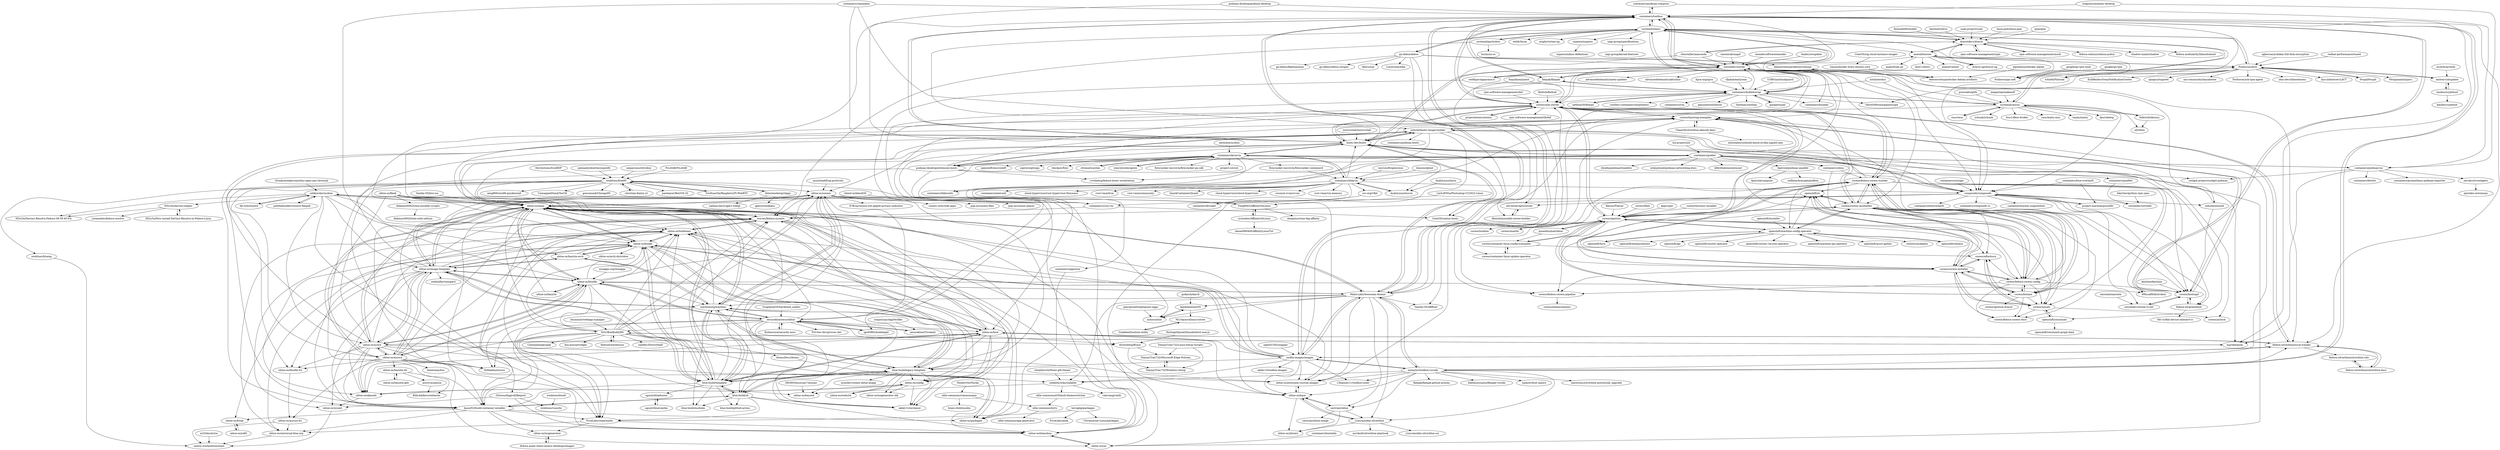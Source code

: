 digraph G {
"containers/podman-compose" -> "containers/toolbox" ["e"=1]
"containers/podman-compose" -> "containers/podman-tui" ["e"=1]
"nmstate/nmstate" -> "ostreedev/ostree-rs-ext" ["e"=1]
"coreos/rpm-ostree" -> "ostreedev/ostree"
"coreos/rpm-ostree" -> "fedora-silverblue/issue-tracker"
"coreos/rpm-ostree" -> "coreos/coreos-assembler"
"coreos/rpm-ostree" -> "containers/toolbox"
"coreos/rpm-ostree" -> "bootc-dev/bootc"
"coreos/rpm-ostree" -> "projectatomic/atomic" ["e"=1]
"coreos/rpm-ostree" -> "coreos/fedora-coreos-tracker"
"coreos/rpm-ostree" -> "ublue-os/main"
"coreos/rpm-ostree" -> "rpm-software-management/libdnf" ["e"=1]
"coreos/rpm-ostree" -> "travier/fedora-sysexts"
"coreos/rpm-ostree" -> "coreos/ignition"
"coreos/rpm-ostree" -> "coreos/fedora-coreos-config"
"coreos/rpm-ostree" -> "coreos/coreos-installer"
"coreos/rpm-ostree" -> "ublue-os/hwe"
"coreos/rpm-ostree" -> "coreos/layering-examples"
"ottomatica/slim" -> "containers/krunvm" ["e"=1]
"weaveworks/ignite" -> "containers/krunvm" ["e"=1]
"ipxe/ipxe" -> "dracutdevs/dracut" ["e"=1]
"godarch/darch" -> "lambdanil/astOS" ["e"=1]
"Devolutions/IronRDP" -> "winblues/blue95" ["e"=1]
"pieroproietti/penguins-eggs" -> "ashos/ashos" ["e"=1]
"osbuild/osbuild" -> "coreos/bootupd" ["e"=1]
"osbuild/osbuild" -> "osbuild/bootc-image-builder" ["e"=1]
"rfjakob/earlyoom" -> "containers/bubblewrap" ["e"=1]
"HorlogeSkynet/thunderbird-user.js" -> "divestedcg/Brace" ["e"=1]
"intoli/exodus" -> "containers/bubblewrap" ["e"=1]
"intoli/exodus" -> "systemd/casync" ["e"=1]
"containers/toolbox" -> "coreos/rpm-ostree"
"containers/toolbox" -> "89luca89/distrobox" ["e"=1]
"containers/toolbox" -> "toolbx-images/images"
"containers/toolbox" -> "ostreedev/ostree"
"containers/toolbox" -> "flatpak/flatpak" ["e"=1]
"containers/toolbox" -> "owtaylor/toolbox-vscode"
"containers/toolbox" -> "containers/podman-compose" ["e"=1]
"containers/toolbox" -> "marhkb/pods" ["e"=1]
"containers/toolbox" -> "Malix-Labs/Awesome-Atomic"
"containers/toolbox" -> "bootc-dev/bootc"
"containers/toolbox" -> "tchx84/Flatseal" ["e"=1]
"containers/toolbox" -> "ublue-os/main"
"containers/toolbox" -> "fedora-silverblue/issue-tracker"
"containers/toolbox" -> "containers/buildah" ["e"=1]
"containers/toolbox" -> "systemd/mkosi"
"alpinelinux/docker-alpine" -> "debuerreotype/docker-debian-artifacts" ["e"=1]
"openshift/installer" -> "openshift/machine-config-operator" ["e"=1]
"coreos/fedora-coreos-tracker" -> "coreos/zincati"
"coreos/fedora-coreos-tracker" -> "coreos/fedora-coreos-config"
"coreos/fedora-coreos-tracker" -> "coreos/butane"
"coreos/fedora-coreos-tracker" -> "coreos/coreos-assembler"
"coreos/fedora-coreos-tracker" -> "coreos/coreos-installer"
"coreos/fedora-coreos-tracker" -> "coreos/airlock"
"coreos/fedora-coreos-tracker" -> "openshift/cincinnati"
"coreos/fedora-coreos-tracker" -> "coreos/ignition"
"coreos/fedora-coreos-tracker" -> "coreos/rpm-ostree"
"coreos/fedora-coreos-tracker" -> "coreos/fedora-coreos-pipeline"
"coreos/fedora-coreos-tracker" -> "coreos/bootupd"
"coreos/fedora-coreos-tracker" -> "openshift/machine-config-operator"
"coreos/fedora-coreos-tracker" -> "coreos/layering-examples"
"coreos/fedora-coreos-tracker" -> "openshift/os"
"openshift/os" -> "coreos/fedora-coreos-config"
"openshift/os" -> "coreos/coreos-assembler"
"openshift/os" -> "coreos/coreos-installer"
"openshift/os" -> "coreos/fedora-coreos-pipeline"
"tianon/docker-brew-ubuntu-core" -> "debuerreotype/docker-debian-artifacts"
"firecracker-microvm/firecracker-containerd" -> "containers/libkrun" ["e"=1]
"coreos/coreos-assembler" -> "coreos/fedora-coreos-config"
"coreos/coreos-assembler" -> "coreos/coreos-installer"
"coreos/coreos-assembler" -> "coreos/fedora-coreos-pipeline"
"coreos/coreos-assembler" -> "openshift/os"
"coreos/coreos-assembler" -> "coreos/ignition"
"coreos/coreos-assembler" -> "coreos/fedora-coreos-tracker"
"coreos/coreos-assembler" -> "coreos/afterburn"
"coreos/coreos-assembler" -> "coreos/bootupd"
"coreos/coreos-assembler" -> "openshift/machine-config-operator"
"coreos/coreos-assembler" -> "coreos/rpm-ostree"
"coreos/coreos-assembler" -> "coreos/zincati"
"coreos/coreos-assembler" -> "fedora-iot/greenboot"
"coreos/coreos-assembler" -> "coreos/butane"
"coreos/coreos-assembler" -> "coreos/fedora-coreos-docs"
"folbricht/desync" -> "systemd/casync"
"folbricht/desync" -> "oll3/bita"
"containers/fuse-overlayfs" -> "composefs/composefs" ["e"=1]
"containers/fuse-overlayfs" -> "project-machine/puzzlefs" ["e"=1]
"sbabic/swupdate" -> "ostreedev/ostree" ["e"=1]
"Stunkymonkey/nautilus-open-any-terminal" -> "zelikos/davincibox" ["e"=1]
"GrapheneOS/hardened_malloc" -> "secureblue/secureblue" ["e"=1]
"openshift/machine-config-operator" -> "openshift/cluster-version-operator" ["e"=1]
"openshift/machine-config-operator" -> "openshift/machine-api-operator" ["e"=1]
"openshift/machine-config-operator" -> "coreos/coreos-assembler"
"openshift/machine-config-operator" -> "openshift/must-gather" ["e"=1]
"openshift/machine-config-operator" -> "stolostron/deploy" ["e"=1]
"openshift/machine-config-operator" -> "openshift/release" ["e"=1]
"openshift/machine-config-operator" -> "coreos/ignition"
"openshift/machine-config-operator" -> "openshift/hive" ["e"=1]
"openshift/machine-config-operator" -> "openshift/enhancements" ["e"=1]
"openshift/machine-config-operator" -> "openshift/api" ["e"=1]
"openshift/machine-config-operator" -> "openshift/cluster-operator" ["e"=1]
"openshift/machine-config-operator" -> "openshift/os"
"google/go-tpm-tools" -> "Foxboron/go-uefi" ["e"=1]
"flatcar/Flatcar" -> "coreos/ignition" ["e"=1]
"openshift/cincinnati" -> "coreos/zincati"
"openshift/cincinnati" -> "openshift/cincinnati-graph-data" ["e"=1]
"coreos/fleet" -> "coreos/ignition" ["e"=1]
"containers/udica" -> "coreos/fedora-coreos-tracker" ["e"=1]
"containers/udica" -> "coreos/fedora-coreos-config" ["e"=1]
"coreos/fedora-coreos-config" -> "coreos/coreos-assembler"
"coreos/fedora-coreos-config" -> "coreos/coreos-installer"
"coreos/fedora-coreos-config" -> "coreos/fedora-coreos-pipeline"
"coreos/fedora-coreos-config" -> "openshift/os"
"coreos/fedora-coreos-config" -> "coreos/zincati"
"coreos/fedora-coreos-config" -> "coreos/afterburn"
"coreos/fedora-coreos-config" -> "coreos/fedora-coreos-tracker"
"coreos/fedora-coreos-config" -> "coreos/fedora-coreos-docs"
"coreos/fedora-coreos-config" -> "coreos/butane"
"coreos/fedora-coreos-config" -> "coreos/bootupd"
"nspawn/nspawn" -> "nspawn/mkosi-definitions"
"openshift/hive" -> "openshift/machine-config-operator" ["e"=1]
"coreos/fedora-coreos-pipeline" -> "coreos/enhancements"
"coreos/coreos-installer" -> "coreos/zincati"
"coreos/coreos-installer" -> "coreos/fedora-coreos-config"
"coreos/coreos-installer" -> "coreos/afterburn"
"coreos/coreos-installer" -> "coreos/fedora-coreos-docs"
"coreos/coreos-installer" -> "coreos/butane"
"coreos/coreos-installer" -> "coreos/fedora-coreos-pipeline"
"coreos/coreos-installer" -> "coreos/coreos-assembler"
"coreos/coreos-installer" -> "coreos/fedora-coreos-tracker"
"coreos/coreos-installer" -> "openshift/os"
"fedora-iot/greenboot" -> "coreos/bootupd"
"fedora-iot/greenboot" -> "fdo-rs/fido-device-onboard-rs"
"coreos/zincati" -> "coreos/airlock"
"coreos/zincati" -> "openshift/cincinnati"
"coreos/zincati" -> "coreos/fedora-coreos-docs"
"coreos/zincati" -> "coreos/coreos-installer"
"coreos/zincati" -> "coreos/afterburn"
"coreos/butane" -> "coreos/ignition"
"coreos/butane" -> "coreos/coreos-installer"
"coreos/butane" -> "coreos/fedora-coreos-config"
"coreos/butane" -> "coreos/fedora-coreos-tracker"
"coreos/butane" -> "coreos/afterburn"
"coreos/butane" -> "coreos/fedora-coreos-docs"
"coreos/butane" -> "coreos/zincati"
"coreos/butane" -> "coreos/ignition-dracut"
"coreos/butane" -> "coreos/coreos-assembler"
"coreos/butane" -> "coreos/layering-examples"
"openshift/machine-api-operator" -> "openshift/machine-config-operator" ["e"=1]
"stb-tester/apt2ostree" -> "dbnicholson/deb-ostree-builder"
"fedora-silverblue/issue-tracker" -> "fedora-silverblue/silverblue-docs"
"fedora-silverblue/issue-tracker" -> "fedora-silverblue/silverblue-site"
"fedora-silverblue/issue-tracker" -> "ublue-os/hwe"
"fedora-silverblue/issue-tracker" -> "toolbx-images/images"
"fedora-silverblue/issue-tracker" -> "coreos/rpm-ostree"
"fedora-silverblue/silverblue-docs" -> "fedora-silverblue/silverblue-site"
"fedora-silverblue/silverblue-docs" -> "fedora-silverblue/issue-tracker"
"fedora-silverblue/silverblue-site" -> "fedora-silverblue/silverblue-docs"
"google/go-tpm" -> "Foxboron/go-uefi" ["e"=1]
"nestybox/sysbox" -> "containers/krunvm" ["e"=1]
"appc/spec" -> "coreos/ignition" ["e"=1]
"Foxboron/sbctl" -> "andreyv/sbupdate"
"Foxboron/sbctl" -> "anatol/booster"
"Foxboron/sbctl" -> "Foxboron/go-uefi"
"Foxboron/sbctl" -> "nix-community/lanzaboote" ["e"=1]
"Foxboron/sbctl" -> "Foxboron/ssh-tpm-agent" ["e"=1]
"Foxboron/sbctl" -> "systemd/mkosi"
"Foxboron/sbctl" -> "zbm-dev/zfsbootmenu" ["e"=1]
"Foxboron/sbctl" -> "ilya-zlobintsev/LACT" ["e"=1]
"Foxboron/sbctl" -> "fwupd/fwupd" ["e"=1]
"Foxboron/sbctl" -> "Morganamilo/paru" ["e"=1]
"Foxboron/sbctl" -> "roddhjav/apparmor.d" ["e"=1]
"Foxboron/sbctl" -> "ErikReider/SwayNotificationCenter" ["e"=1]
"Foxboron/sbctl" -> "apognu/tuigreet" ["e"=1]
"Foxboron/sbctl" -> "ValveSoftware/gamescope" ["e"=1]
"Foxboron/sbctl" -> "tchx84/Flatseal" ["e"=1]
"projectatomic/atomic" -> "coreos/rpm-ostree" ["e"=1]
"igo95862/bubblejail" -> "secureblue/secureblue" ["e"=1]
"containers/libkrun" -> "containers/krunvm"
"containers/libkrun" -> "containers/libkrunfw"
"containers/libkrun" -> "containers/krunkit"
"containers/libkrun" -> "AsahiLinux/muvm"
"containers/libkrun" -> "QuarkContainer/Quark" ["e"=1]
"containers/libkrun" -> "cloud-hypervisor/cloud-hypervisor" ["e"=1]
"containers/libkrun" -> "coconut-svsm/svsm" ["e"=1]
"containers/libkrun" -> "rust-vmm/vm-memory" ["e"=1]
"containers/libkrun" -> "cloud-hypervisor/rust-hypervisor-firmware" ["e"=1]
"containers/libkrun" -> "containers/netavark" ["e"=1]
"containers/libkrun" -> "rust-vmm/kvm" ["e"=1]
"containers/libkrun" -> "bootc-dev/bootc"
"containers/libkrun" -> "rust-vmm/community" ["e"=1]
"containers/libkrun" -> "composefs/composefs"
"containers/libkrun" -> "crc-org/vfkit" ["e"=1]
"fsquillace/junest" -> "containers/bubblewrap" ["e"=1]
"fsquillace/junest" -> "Malix-Labs/Awesome-Atomic" ["e"=1]
"CentOS/sig-cloud-instance-images" -> "tianon/docker-brew-ubuntu-core" ["e"=1]
"linuxmint/webapp-manager" -> "Dvlv/BoxBuddyRS" ["e"=1]
"presslabs/gitfs" -> "systemd/casync" ["e"=1]
"divestedcg/Brace" -> "TommyTran732/Microsoft-Edge-Policies"
"divestedcg/Brace" -> "TommyTran732/Windows-Setup"
"coreos/bootupd" -> "ostreedev/ostree-rs-ext"
"coreos/bootupd" -> "fedora-iot/greenboot"
"coreos/bootupd" -> "coreos/layering-examples"
"TenderOwl/Norka" -> "ellie-commons/communique"
"fwupd/fwupd" -> "Foxboron/sbctl" ["e"=1]
"AsahiLinux/linux" -> "AsahiLinux/muvm" ["e"=1]
"google/nsjail" -> "containers/bubblewrap" ["e"=1]
"rhinstaller/anaconda" -> "dracutdevs/dracut" ["e"=1]
"rhinstaller/anaconda" -> "coreos/rpm-ostree" ["e"=1]
"rhinstaller/anaconda" -> "ostreedev/ostree" ["e"=1]
"coreos/container-linux-config-transpiler" -> "coreos/afterburn"
"coreos/container-linux-config-transpiler" -> "coreos/container-linux-update-operator" ["e"=1]
"coreos/container-linux-config-transpiler" -> "coreos/ignition"
"firewalld/firewalld" -> "dracutdevs/dracut" ["e"=1]
"USBGuard/usbguard" -> "containers/bubblewrap" ["e"=1]
"ostreedev/ostree-rs-ext" -> "coreos/bootupd"
"coreos/ignition" -> "coreos/butane"
"coreos/ignition" -> "coreos/coreos-assembler"
"coreos/ignition" -> "coreos/afterburn"
"coreos/ignition" -> "poseidon/matchbox" ["e"=1]
"coreos/ignition" -> "coreos/container-linux-config-transpiler"
"coreos/ignition" -> "coreos/coreos-installer"
"coreos/ignition" -> "openshift/machine-config-operator"
"coreos/ignition" -> "coreos/fedora-coreos-tracker"
"coreos/ignition" -> "coreos/container-linux-update-operator" ["e"=1]
"coreos/ignition" -> "coreos/rpm-ostree"
"coreos/ignition" -> "coreos/zincati"
"coreos/ignition" -> "coreos/fedora-coreos-config"
"coreos/ignition" -> "openshift/os"
"coreos/ignition" -> "coreos/toolbox" ["e"=1]
"coreos/ignition" -> "coreos/mantle" ["e"=1]
"Xpra-org/xpra" -> "containers/bubblewrap" ["e"=1]
"rauc/rauc" -> "systemd/casync" ["e"=1]
"rpm-software-management/rpm" -> "dracutdevs/dracut" ["e"=1]
"LinSoftWin/Photoshop-CC2022-Linux" -> "Twig6943/AffinityOnLinux" ["e"=1]
"rpm-software-management/dnf" -> "coreos/rpm-ostree" ["e"=1]
"owtaylor/toolbox-vscode" -> "toolbx-images/images"
"owtaylor/toolbox-vscode" -> "1player/host-spawn"
"owtaylor/toolbox-vscode" -> "13hannes11/toolbox-tuner"
"owtaylor/toolbox-vscode" -> "ublue-os/base"
"owtaylor/toolbox-vscode" -> "fedora-silverblue/issue-tracker"
"owtaylor/toolbox-vscode" -> "Malix-Labs/Awesome-Atomic"
"owtaylor/toolbox-vscode" -> "ublue-os/awesome-custom-images"
"owtaylor/toolbox-vscode" -> "iaacornus/silverblue-postinstall_upgrade"
"owtaylor/toolbox-vscode" -> "j1mc/ansible-silverblue"
"owtaylor/toolbox-vscode" -> "flatpak/flatpak-github-actions" ["e"=1]
"owtaylor/toolbox-vscode" -> "sodaliterocks/sodalite"
"owtaylor/toolbox-vscode" -> "containers/toolbox"
"owtaylor/toolbox-vscode" -> "coreos/layering-examples"
"owtaylor/toolbox-vscode" -> "castrojo/ublue"
"owtaylor/toolbox-vscode" -> "bilelmoussaoui/flatpak-vscode" ["e"=1]
"dracutdevs/dracut" -> "dracut-ng/dracut-ng"
"dracutdevs/dracut" -> "anatol/booster"
"dracutdevs/dracut" -> "rpm-software-management/mock" ["e"=1]
"dracutdevs/dracut" -> "systemd/mkosi"
"dracutdevs/dracut" -> "rpm-software-management/rpm" ["e"=1]
"dracutdevs/dracut" -> "rhinstaller/anaconda" ["e"=1]
"dracutdevs/dracut" -> "fedora-selinux/selinux-policy" ["e"=1]
"dracutdevs/dracut" -> "shadow-maint/shadow" ["e"=1]
"dracutdevs/dracut" -> "fedora-modularity/libmodulemd"
"coreos/afterburn" -> "coreos/coreos-installer"
"coreos/afterburn" -> "coreos/zincati"
"ellie-commons/communique" -> "brain-child/moobo" ["e"=1]
"ellie-commons/communique" -> "ellie-commons/Jorts"
"bonzini/qboot" -> "containers/libkrun" ["e"=1]
"containers/krunvm" -> "containers/libkrun"
"containers/krunvm" -> "bootc-dev/bootc"
"containers/krunvm" -> "containers/crun-vm"
"containers/krunvm" -> "containers/libkrunfw"
"containers/krunvm" -> "composefs/composefs"
"containers/krunvm" -> "weaveworks/ignite" ["e"=1]
"containers/krunvm" -> "AsahiLinux/muvm"
"containers/krunvm" -> "firecracker-microvm/firecracker-go-sdk" ["e"=1]
"containers/krunvm" -> "project-zot/zot" ["e"=1]
"containers/krunvm" -> "firecracker-microvm/firecracker-containerd" ["e"=1]
"containers/krunvm" -> "containers/udica" ["e"=1]
"containers/krunvm" -> "ottomatica/slim" ["e"=1]
"containers/krunvm" -> "openshift/microshift" ["e"=1]
"containers/krunvm" -> "sigstore/gitsign" ["e"=1]
"containers/krunvm" -> "blockjoy/firec" ["e"=1]
"roddhjav/apparmor.d" -> "anatol/booster" ["e"=1]
"roddhjav/apparmor.d" -> "secureblue/secureblue" ["e"=1]
"roddhjav/apparmor.d" -> "Foxboron/sbctl" ["e"=1]
"anatol/booster" -> "dracutdevs/dracut"
"anatol/booster" -> "anatol/vmtest"
"anatol/booster" -> "Foxboron/sbctl"
"anatol/booster" -> "anatol/luks.go"
"anatol/booster" -> "Foxboron/go-uefi"
"anatol/booster" -> "dracut-ng/dracut-ng"
"anatol/booster" -> "distr1/distri" ["e"=1]
"castrojo/ublue" -> "ublue-os/base"
"castrojo/ublue" -> "j1mc/ansible-silverblue"
"castrojo/ublue" -> "ublue-os/ubuntu"
"castrojo/ublue" -> "castrojo/ublue-image"
"project-machine/puzzlefs" -> "composefs/composefs"
"TommyTran732/Linux-Setup-Scripts" -> "TommyTran732/Windows-Setup"
"TommyTran732/Linux-Setup-Scripts" -> "TommyTran732/Microsoft-Edge-Policies"
"netblue30/firejail" -> "containers/bubblewrap" ["e"=1]
"podman-desktop/podman-desktop" -> "containers/toolbox" ["e"=1]
"podman-desktop/podman-desktop" -> "bootc-dev/bootc" ["e"=1]
"89luca89/distrobox" -> "containers/toolbox" ["e"=1]
"ostreedev/ostree" -> "coreos/rpm-ostree"
"ostreedev/ostree" -> "bootc-dev/bootc"
"ostreedev/ostree" -> "containers/toolbox"
"ostreedev/ostree" -> "coreos/coreos-assembler"
"ostreedev/ostree" -> "advancedtelematic/meta-updater" ["e"=1]
"ostreedev/ostree" -> "composefs/composefs"
"ostreedev/ostree" -> "flatpak/flatpak" ["e"=1]
"ostreedev/ostree" -> "coreos/fedora-coreos-tracker"
"ostreedev/ostree" -> "advancedtelematic/aktualizr" ["e"=1]
"ostreedev/ostree" -> "fedora-silverblue/issue-tracker"
"ostreedev/ostree" -> "coreos/layering-examples"
"ostreedev/ostree" -> "coreos/ignition"
"ostreedev/ostree" -> "osbuild/osbuild" ["e"=1]
"ostreedev/ostree" -> "Vanilla-OS/ABRoot" ["e"=1]
"ostreedev/ostree" -> "systemd/mkosi"
"canonical/snapd" -> "ostreedev/ostree" ["e"=1]
"composefs/composefs" -> "coreos/bootupd"
"composefs/composefs" -> "project-machine/puzzlefs"
"composefs/composefs" -> "containers/initoverlayfs"
"composefs/composefs" -> "bootc-dev/bootc"
"composefs/composefs" -> "ostreedev/ostree-rs-ext"
"composefs/composefs" -> "osbuild/bootc-image-builder"
"composefs/composefs" -> "containers/crun-vm"
"composefs/composefs" -> "osbuild/osbuild" ["e"=1]
"composefs/composefs" -> "ostreedev/ostreefs"
"composefs/composefs" -> "containers/composefs-rs"
"composefs/composefs" -> "stb-tester/apt2ostree"
"composefs/composefs" -> "travier/fedora-sysexts"
"composefs/composefs" -> "fedora-iot/greenboot"
"composefs/composefs" -> "containerd/nydus-snapshotter" ["e"=1]
"megastep/makeself" -> "systemd/casync" ["e"=1]
"poseidon/matchbox" -> "coreos/ignition" ["e"=1]
"poseidon/matchbox" -> "coreos/container-linux-config-transpiler" ["e"=1]
"lambdanil/astOS" -> "ashos/ashos"
"lambdanil/astOS" -> "M1cha/archlinux-ostree"
"Malix-Labs/Awesome-Atomic" -> "ublue-os/main"
"Malix-Labs/Awesome-Atomic" -> "toolbx-images/images"
"Malix-Labs/Awesome-Atomic" -> "owtaylor/toolbox-vscode"
"Malix-Labs/Awesome-Atomic" -> "castrojo/ublue"
"Malix-Labs/Awesome-Atomic" -> "ashos/ashos"
"Malix-Labs/Awesome-Atomic" -> "coreos/rpm-ostree"
"Malix-Labs/Awesome-Atomic" -> "ublue-os/bluefin"
"Malix-Labs/Awesome-Atomic" -> "bootc-dev/bootc"
"Malix-Labs/Awesome-Atomic" -> "containers/toolbox"
"Malix-Labs/Awesome-Atomic" -> "ublue-os/awesome-custom-images"
"Malix-Labs/Awesome-Atomic" -> "lambdanil/astOS"
"Malix-Labs/Awesome-Atomic" -> "wayblueorg/wayblue"
"Malix-Labs/Awesome-Atomic" -> "sodaliterocks/sodalite"
"Malix-Labs/Awesome-Atomic" -> "Vanilla-OS/ABRoot" ["e"=1]
"Malix-Labs/Awesome-Atomic" -> "j1mc/ansible-silverblue"
"navidys/tvxwidgets" -> "epiclabs-io/winman"
"openSUSE/snapper" -> "toolbx-images/images" ["e"=1]
"iongion/container-desktop" -> "containers/podman-tui" ["e"=1]
"iongion/container-desktop" -> "containers/toolbox" ["e"=1]
"TzuHuanTai/RaspberryPi-WebRTC" -> "winblues/blue95" ["e"=1]
"mendersoftware/mender" -> "ostreedev/ostree" ["e"=1]
"containers/podman-tui" -> "marhkb/pods" ["e"=1]
"containers/podman-tui" -> "containers/prometheus-podman-exporter"
"containers/podman-tui" -> "containers/fetchit" ["e"=1]
"containers/podman-tui" -> "containers/podlet"
"containers/podman-tui" -> "cockpit-project/cockpit-podman" ["e"=1]
"containers/podman-tui" -> "navidys/tvxwidgets"
"marhkb/pods" -> "Dvlv/BoxBuddyRS" ["e"=1]
"sodaliterocks/sodalite" -> "ublue-os/beyond"
"sodaliterocks/sodalite" -> "vala-lang/valdo" ["e"=1]
"sodaliterocks/sodalite" -> "ellie-commons/eOSdock-themeswitcher"
"Kicksecure/security-misc" -> "secureblue/secureblue" ["e"=1]
"latchset/clevis" -> "dracutdevs/dracut" ["e"=1]
"crc-org/vfkit" -> "containers/krunkit" ["e"=1]
"containers/quadlet" -> "ostreedev/ostreefs"
"coreos/layering-examples" -> "coreos/bootupd"
"coreos/layering-examples" -> "osbuild/bootc-image-builder"
"coreos/layering-examples" -> "CheariX/silverblue-akmods-keys"
"coreos/layering-examples" -> "ublue-os/awesome-custom-images"
"fat-tire/resolve" -> "zelikos/davincibox" ["e"=1]
"ashos/ashos" -> "lambdanil/astOS"
"containers/netavark" -> "osbuild/bootc-image-builder" ["e"=1]
"j1mc/ansible-silverblue" -> "j1mc/ansible-silverblue-oci"
"j1mc/ansible-silverblue" -> "mrckndt/silverblue-playbook"
"j1mc/ansible-silverblue" -> "ublue-os/base"
"j1mc/ansible-silverblue" -> "ublue-os/ubuntu"
"containers/bubblewrap" -> "netblue30/firejail" ["e"=1]
"containers/bubblewrap" -> "flatpak/flatpak" ["e"=1]
"containers/bubblewrap" -> "google/nsjail" ["e"=1]
"containers/bubblewrap" -> "igo95862/bubblejail" ["e"=1]
"containers/bubblewrap" -> "ostreedev/ostree"
"containers/bubblewrap" -> "coreos/rpm-ostree"
"containers/bubblewrap" -> "rootless-containers/slirp4netns" ["e"=1]
"containers/bubblewrap" -> "containers/crun" ["e"=1]
"containers/bubblewrap" -> "containers/toolbox"
"containers/bubblewrap" -> "ValveSoftware/gamescope" ["e"=1]
"containers/bubblewrap" -> "systemd/mkosi"
"containers/bubblewrap" -> "containers/buildah" ["e"=1]
"containers/bubblewrap" -> "genuinetools/binctr" ["e"=1]
"containers/bubblewrap" -> "Smithay/smithay" ["e"=1]
"containers/bubblewrap" -> "systemd/casync"
"Vanilla-OS/live-iso" -> "ublue-os/main" ["e"=1]
"flatpak/flatpak" -> "containers/toolbox" ["e"=1]
"flatpak/flatpak" -> "containers/bubblewrap" ["e"=1]
"flatpak/flatpak" -> "coreos/rpm-ostree" ["e"=1]
"flatpak/flatpak" -> "ostreedev/ostree" ["e"=1]
"ublue-os/bazzite" -> "ublue-os/bluefin" ["e"=1]
"ublue-os/bazzite" -> "ublue-os/main" ["e"=1]
"pobthebuilder/resolve-flatpak" -> "zelikos/davincibox"
"blend-os/blendOS" -> "ashos/ashos" ["e"=1]
"blend-os/blendOS" -> "ublue-os/main" ["e"=1]
"sudo-project/sudo" -> "dracutdevs/dracut" ["e"=1]
"witalihirsch/Mono-gtk-theme" -> "sodaliterocks/sodalite" ["e"=1]
"uapi-group/specifications" -> "uapi-group/kernel-features"
"toolbx-images/images" -> "ublue-os/boxkit"
"toolbx-images/images" -> "owtaylor/toolbox-vscode"
"toolbx-images/images" -> "akdev1l/toolbox-images"
"toolbx-images/images" -> "ublue-os/awesome-custom-images"
"toolbx-images/images" -> "fedora-silverblue/issue-tracker"
"toolbx-images/images" -> "coreos/layering-examples"
"toolbx-images/images" -> "ublue-os/toolboxes"
"toolbx-images/images" -> "ublue-os/base"
"toolbx-images/images" -> "blue-build/legacy-template"
"toolbx-images/images" -> "Malix-Labs/Awesome-Atomic"
"toolbx-images/images" -> "ublue-os/main"
"toolbx-images/images" -> "containers/toolbox"
"toolbx-images/images" -> "13hannes11/toolbox-tuner"
"toolbx-images/images" -> "ublue-os/hwe"
"toolbx-images/images" -> "sodaliterocks/sodalite"
"CheariX/silverblue-akmods-keys" -> "coreos/layering-examples"
"CheariX/silverblue-akmods-keys" -> "nelsonaloysio/build-kmod-nvidia-signed-rpm"
"AtomsDevs/Atoms" -> "sodaliterocks/sodalite" ["e"=1]
"bootc-dev/bootc" -> "osbuild/bootc-image-builder"
"bootc-dev/bootc" -> "coreos/rpm-ostree"
"bootc-dev/bootc" -> "coreos/bootupd"
"bootc-dev/bootc" -> "composefs/composefs"
"bootc-dev/bootc" -> "ostreedev/ostree"
"bootc-dev/bootc" -> "ublue-os/main"
"bootc-dev/bootc" -> "podman-desktop/extension-bootc"
"bootc-dev/bootc" -> "CentOS/centos-bootc"
"bootc-dev/bootc" -> "coreos/layering-examples"
"bootc-dev/bootc" -> "containers/podlet"
"bootc-dev/bootc" -> "containers/crun-vm"
"bootc-dev/bootc" -> "ublue-os/cosmic"
"bootc-dev/bootc" -> "Malix-Labs/Awesome-Atomic"
"bootc-dev/bootc" -> "containers/toolbox"
"bootc-dev/bootc" -> "containers/krunvm"
"ublue-os/base" -> "ublue-os/awesome-custom-images"
"ublue-os/base" -> "ublue-os/ubuntu"
"ublue-os/base" -> "castrojo/ublue"
"ublue-os/base" -> "j1mc/ansible-silverblue"
"ublue-os/boxkit" -> "ublue-os/toolboxes"
"ublue-os/boxkit" -> "toolbx-images/images"
"ublue-os/boxkit" -> "blue-build/template"
"ublue-os/boxkit" -> "ublue-os/arch-distrobox"
"ublue-os/boxkit" -> "ublue-os/image-template"
"ublue-os/boxkit" -> "akdev1l/zerolayer"
"ublue-os/boxkit" -> "blue-build/legacy-template"
"ublue-os/boxkit" -> "JasonN3/build-container-installer"
"ublue-os/boxkit" -> "ublue-os/forge"
"ublue-os/boxkit" -> "ublue-os/config"
"ublue-os/boxkit" -> "ublue-os/bazzite-arch"
"ublue-os/boxkit" -> "ublue-os/main"
"ublue-os/boxkit" -> "ublue-os/awesome-custom-images"
"ublue-os/hwe" -> "ublue-os/main"
"ublue-os/hwe" -> "ublue-os/config"
"ublue-os/hwe" -> "ublue-os/akmods"
"ublue-os/hwe" -> "fedora-silverblue/issue-tracker"
"ublue-os/hwe" -> "blue-build/template"
"ublue-os/hwe" -> "ublue-os/toolboxes"
"ublue-os/hwe" -> "ublue-os/ucore"
"ublue-os/hwe" -> "wayblueorg/wayblue"
"ublue-os/hwe" -> "blue-build/legacy-template"
"ublue-os/hwe" -> "akdev1l/zerolayer"
"ublue-os/hwe" -> "travier/fedora-sysexts"
"ublue-os/hwe" -> "ublue-os/base"
"ublue-os/awesome-custom-images" -> "ublue-os/base"
"terrapkg/packages" -> "FyraLabs/anda"
"terrapkg/packages" -> "FyraLabs/readymade"
"terrapkg/packages" -> "Ultramarine-Linux/packages"
"aguslr/bluevanilla" -> "aguslr/bluefusion"
"sjdonado/idonthavespotify" -> "winblues/blue95" ["e"=1]
"redhat-performance/tuned" -> "Foxboron/sbctl" ["e"=1]
"systemd/mkosi" -> "systemd/casync"
"systemd/mkosi" -> "systemd/particleos"
"systemd/mkosi" -> "dracutdevs/dracut"
"systemd/mkosi" -> "ostreedev/ostree"
"systemd/mkosi" -> "bootc-dev/bootc"
"systemd/mkosi" -> "containers/toolbox"
"systemd/mkosi" -> "anatol/booster"
"systemd/mkosi" -> "weldr/lorax" ["e"=1]
"systemd/mkosi" -> "Foxboron/sbctl"
"systemd/mkosi" -> "go-debos/debos"
"systemd/mkosi" -> "nspawn/nspawn"
"systemd/mkosi" -> "uapi-group/specifications"
"systemd/mkosi" -> "arighi/virtme-ng" ["e"=1]
"systemd/mkosi" -> "containers/bubblewrap"
"systemd/mkosi" -> "composefs/composefs"
"ublue-os/fleek" -> "akdev1l/zerolayer"
"ublue-os/fleek" -> "ublue-os/boxkit"
"ublue-os/fleek" -> "ublue-os/main"
"ublue-os/fleek" -> "ublue-os/base"
"ublue-os/fleek" -> "ublue-os/toolboxes"
"ublue-os/fleek" -> "dnkmmr69420/nix-installer-scripts"
"ublue-os/fleek" -> "ublue-os/ucore"
"ublue-os/fleek" -> "blue-build/legacy-template"
"ublue-os/fleek" -> "ublue-os/awesome-custom-images"
"ublue-os/bluefin" -> "ublue-os/main"
"ublue-os/bluefin" -> "ublue-os/bazzite" ["e"=1]
"ublue-os/bluefin" -> "ublue-os/aurora"
"ublue-os/bluefin" -> "ublue-os/ucore"
"ublue-os/bluefin" -> "ublue-os/image-template"
"ublue-os/bluefin" -> "ublue-os/cosmic"
"ublue-os/bluefin" -> "NiHaiden/aurora"
"ublue-os/bluefin" -> "wayblueorg/wayblue"
"ublue-os/bluefin" -> "Malix-Labs/Awesome-Atomic"
"ublue-os/bluefin" -> "blue-build/template"
"ublue-os/bluefin" -> "secureblue/secureblue"
"ublue-os/bluefin" -> "Dvlv/BoxBuddyRS"
"ublue-os/bluefin" -> "89luca89/distrobox" ["e"=1]
"ublue-os/bluefin" -> "ublue-os/boxkit"
"ublue-os/bluefin" -> "ublue-os/toolboxes"
"winapps-org/winapps" -> "ublue-os/bluefin" ["e"=1]
"containers/podlet" -> "bootc-dev/bootc"
"containers/podlet" -> "dwedia/podmanQuadlets"
"containers/podlet" -> "fpatrick/podman-quadlet"
"containers/podlet" -> "containers/podman-tui"
"containers/podlet" -> "travier/fedora-sysexts"
"containers/podlet" -> "eriksjolund/podman-networking-docs"
"containers/podlet" -> "marhkb/pods" ["e"=1]
"containers/podlet" -> "containers/udica" ["e"=1]
"containers/podlet" -> "containers/appstore"
"containers/podlet" -> "containers/crun-vm"
"containers/podlet" -> "k9withabone/autocast"
"containers/podlet" -> "containers/quadlet"
"containers/podlet" -> "podman-desktop/extension-bootc"
"containers/podlet" -> "coreos/layering-examples"
"containers/podlet" -> "cockpit-project/cockpit-podman" ["e"=1]
"xmikos/cryptboot" -> "kmille/cryptboot"
"xmikos/cryptboot" -> "andreyv/sbupdate"
"systemd/particleos" -> "systemd/mkosi"
"systemd/particleos" -> "lxc/incus-os" ["e"=1]
"systemd/particleos" -> "travier/fedora-sysexts"
"containers/storage" -> "composefs/composefs" ["e"=1]
"rpm-software-management/mock" -> "dracutdevs/dracut" ["e"=1]
"zelikos/davincibox" -> "pobthebuilder/resolve-flatpak"
"zelikos/davincibox" -> "fat-tire/resolve" ["e"=1]
"zelikos/davincibox" -> "H3rz3n/davinci-helper"
"zelikos/davincibox" -> "ublue-os/bazzite-arch"
"zelikos/davincibox" -> "ublue-os/image-template"
"zelikos/davincibox" -> "Twig6943/AffinityOnLinux"
"zelikos/davincibox" -> "ublue-os/boxkit"
"zelikos/davincibox" -> "ublue-os/main"
"zelikos/davincibox" -> "GloriousEggroll/flatpost"
"zelikos/davincibox" -> "ublue-os/ucore"
"zelikos/davincibox" -> "H3rz3n/Davinci-Resolve-Fedora-38-39-40-Fix"
"secureblue/secureblue" -> "secureblue/Trivalent"
"secureblue/secureblue" -> "wayblueorg/wayblue"
"secureblue/secureblue" -> "blue-build/template"
"secureblue/secureblue" -> "divestedcg/Brace"
"secureblue/secureblue" -> "PrivSec-dev/privsec.dev" ["e"=1]
"secureblue/secureblue" -> "ublue-os/main"
"secureblue/secureblue" -> "Kicksecure/security-misc" ["e"=1]
"secureblue/secureblue" -> "ublue-os/hwe"
"secureblue/secureblue" -> "JasonN3/build-container-installer"
"secureblue/secureblue" -> "ublue-os/cosmic"
"secureblue/secureblue" -> "igo95862/bubblejail" ["e"=1]
"secureblue/secureblue" -> "blue-build/cli"
"secureblue/secureblue" -> "ublue-os/bluefin"
"secureblue/secureblue" -> "Dvlv/BoxBuddyRS"
"secureblue/secureblue" -> "NiHaiden/aurora"
"ublue-os/ucore" -> "ublue-os/main"
"ublue-os/ucore" -> "ublue-os/aurora"
"ublue-os/ucore" -> "ublue-os/akmods"
"ublue-os/ucore" -> "NiHaiden/aurora"
"ublue-os/ucore" -> "JasonN3/build-container-installer"
"ublue-os/ucore" -> "ublue-os/image-template"
"ublue-os/ucore" -> "ublue-os/hwe"
"ublue-os/ucore" -> "blue-build/legacy-template"
"ublue-os/ucore" -> "ublue-os/bluefin-lts"
"ublue-os/ucore" -> "ublue-os/packages"
"ublue-os/ucore" -> "ublue-os/bluefin"
"ublue-os/ucore" -> "ublue-os/awesome-custom-images"
"ublue-os/ucore" -> "ublue-os/sysext"
"ublue-os/ucore" -> "travier/fedora-sysexts"
"ublue-os/ucore" -> "coreos/layering-examples"
"ublue-os/main" -> "ublue-os/hwe"
"ublue-os/main" -> "blue-build/legacy-template"
"ublue-os/main" -> "ublue-os/bluefin"
"ublue-os/main" -> "ublue-os/ucore"
"ublue-os/main" -> "blue-build/template"
"ublue-os/main" -> "ublue-os/image-template"
"ublue-os/main" -> "ublue-os/base"
"ublue-os/main" -> "Malix-Labs/Awesome-Atomic"
"ublue-os/main" -> "ublue-os/aurora"
"ublue-os/main" -> "ublue-os/toolboxes"
"ublue-os/main" -> "ublue-os/boxkit"
"ublue-os/main" -> "wayblueorg/wayblue"
"ublue-os/main" -> "travier/fedora-sysexts"
"ublue-os/main" -> "ublue-os/config"
"ublue-os/main" -> "NiHaiden/aurora"
"blue-build/legacy-template" -> "blue-build/cli"
"blue-build/legacy-template" -> "ublue-os/main"
"blue-build/legacy-template" -> "ublue-os/website"
"blue-build/legacy-template" -> "blue-build/template"
"blue-build/legacy-template" -> "ublue-os/awesome-custom-images"
"blue-build/legacy-template" -> "wayblueorg/wayblue"
"blue-build/legacy-template" -> "ublue-os/config"
"blue-build/legacy-template" -> "ublue-os/isogenerator-old"
"blue-build/legacy-template" -> "ublue-os/beyond"
"blue-build/legacy-template" -> "akdev1l/zerolayer"
"blue-build/legacy-template" -> "xynydev/create-ublue-image"
"blue-build/legacy-template" -> "ublue-os/boxkit"
"ublue-os/akmods" -> "ublue-os/config"
"ublue-os/akmods" -> "ublue-os/sysext"
"M1cha/archlinux-ostree" -> "GrabbenD/ostree-utility"
"FyraLabs/readymade" -> "ublue-os/titanoboa"
"FyraLabs/readymade" -> "ublue-os/universal-blue-org"
"FyraLabs/readymade" -> "ublue-os/isogenerator"
"flattool/warehouse" -> "Dvlv/BoxBuddyRS" ["e"=1]
"DEM0NAssissan7/mosaic" -> "ublue-os/beyond"
"andreyv/sbupdate" -> "xmikos/cryptboot"
"andreyv/sbupdate" -> "Foxboron/sbctl"
"ublue-os/bazzite-arch" -> "ublue-os/boxkit"
"ublue-os/bazzite-arch" -> "travier/fedora-sysexts"
"ublue-os/bazzite-arch" -> "ublue-os/image-template"
"ublue-os/bazzite-arch" -> "wayblueorg/wayblue"
"GrabbenD/ostree-utility" -> "M1cha/archlinux-ostree"
"ublue-os/config" -> "akdev1l/zerolayer"
"ublue-os/config" -> "ublue-os/website"
"ublue-os/config" -> "ublue-os/akmods"
"ublue-os/config" -> "ublue-os/isogenerator-old"
"dnkmmr69420/nix-installer-scripts" -> "dnkmmr69420/nix-with-selinux"
"ublue-os/yafti" -> "ublue-os/forge"
"dbnicholson/deb-ostree-builder" -> "stb-tester/apt2ostree"
"TommyTran732/Microsoft-Edge-Policies" -> "TommyTran732/Windows-Setup"
"containers/appstore" -> "ublue-os/packages"
"ublue-os/forge" -> "ublue-os/yafti"
"astrovm/amyos" -> "BillyAddlers/stellarite"
"aguslr/bluefusion" -> "aguslr/bluevanilla"
"ublue-os/image-template" -> "ublue-os/boxkit"
"ublue-os/image-template" -> "blue-build/template"
"ublue-os/image-template" -> "ublue-os/aurora"
"ublue-os/image-template" -> "ublue-os/main"
"ublue-os/image-template" -> "ublue-os/ucore"
"ublue-os/image-template" -> "JasonN3/build-container-installer"
"ublue-os/image-template" -> "wayblueorg/wayblue"
"ublue-os/image-template" -> "ublue-os/bazzite-arch"
"ublue-os/image-template" -> "ublue-os/bluefin"
"ublue-os/image-template" -> "ublue-os/bluefin-lts"
"ublue-os/image-template" -> "ublue-os/akmods"
"ublue-os/image-template" -> "osbuild/bootc-image-builder"
"ublue-os/image-template" -> "ublue-os/cosmic"
"ublue-os/image-template" -> "ublue-os/toolboxes"
"ublue-os/image-template" -> "noelmiller/isengard"
"archzfs/archzfs" -> "andreyv/sbupdate" ["e"=1]
"instructlab/instructlab" -> "bootc-dev/bootc" ["e"=1]
"smparsons/retroboy" -> "winblues/blue95" ["e"=1]
"openshift/release" -> "openshift/machine-config-operator" ["e"=1]
"linux-pam/linux-pam" -> "dracutdevs/dracut" ["e"=1]
"Dvlv/BoxBuddyRS" -> "ublue-os/toolboxes"
"Dvlv/BoxBuddyRS" -> "marhkb/pods" ["e"=1]
"Dvlv/BoxBuddyRS" -> "ublue-os/akmods"
"Dvlv/BoxBuddyRS" -> "ranfdev/DistroShelf"
"Dvlv/BoxBuddyRS" -> "ublue-os/cosmic"
"Dvlv/BoxBuddyRS" -> "travier/fedora-sysexts"
"Dvlv/BoxBuddyRS" -> "ublue-os/titanoboa"
"Dvlv/BoxBuddyRS" -> "flattool/warehouse" ["e"=1]
"Dvlv/BoxBuddyRS" -> "ublue-os/beyond"
"Dvlv/BoxBuddyRS" -> "FyraLabs/readymade"
"Dvlv/BoxBuddyRS" -> "Containerpak/cpak"
"Dvlv/BoxBuddyRS" -> "ublue-os/boxkit"
"Dvlv/BoxBuddyRS" -> "ublue-os/main"
"Dvlv/BoxBuddyRS" -> "kra-mo/cartridges" ["e"=1]
"Dvlv/BoxBuddyRS" -> "AtomsDevs/Atoms" ["e"=1]
"ublue-os/cosmic" -> "wayblueorg/wayblue"
"ublue-os/cosmic" -> "ublue-os/titanoboa"
"ublue-os/cosmic" -> "blue-build/cli"
"ublue-os/cosmic" -> "blue-build/legacy-template"
"ublue-os/cosmic" -> "travier/fedora-sysexts"
"ublue-os/cosmic" -> "FyraLabs/readymade"
"ublue-os/cosmic" -> "JasonN3/build-container-installer"
"ublue-os/cosmic" -> "cosmic-utils/web-apps" ["e"=1]
"ublue-os/cosmic" -> "ublue-os/main"
"ublue-os/cosmic" -> "pop-os/cosmic-files" ["e"=1]
"ublue-os/cosmic" -> "pop-os/cosmic-player" ["e"=1]
"ublue-os/cosmic" -> "blue-build/template"
"ublue-os/cosmic" -> "ublue-os/image-template"
"ublue-os/cosmic" -> "D-Brox/cosmic-ext-applet-privacy-indicator" ["e"=1]
"microsoft/openvmm" -> "containers/libkrun" ["e"=1]
"keylime/keylime" -> "coreos/bootupd" ["e"=1]
"soupslurpr/AppVerifier" -> "secureblue/Trivalent" ["e"=1]
"systemd/casync" -> "folbricht/desync"
"systemd/casync" -> "systemd/mkosi"
"systemd/casync" -> "zchunk/zchunk"
"systemd/casync" -> "rauc/rauc" ["e"=1]
"systemd/casync" -> "composefs/composefs"
"systemd/casync" -> "bus1/dbus-broker" ["e"=1]
"systemd/casync" -> "oll3/bita"
"systemd/casync" -> "rauc/meta-rauc" ["e"=1]
"systemd/casync" -> "ostreedev/ostree"
"systemd/casync" -> "containers/bubblewrap"
"systemd/casync" -> "tazjin/nixery" ["e"=1]
"systemd/casync" -> "dpc/rdedup" ["e"=1]
"systemd/casync" -> "containers/libkrun"
"coreos/container-linux-update-operator" -> "coreos/container-linux-config-transpiler" ["e"=1]
"AsahiLinux/muvm" -> "containers/libkrun"
"osbuild/bootc-image-builder" -> "bootc-dev/bootc"
"osbuild/bootc-image-builder" -> "coreos/layering-examples"
"osbuild/bootc-image-builder" -> "coreos/bootupd"
"osbuild/bootc-image-builder" -> "containers/podman-bootc"
"osbuild/bootc-image-builder" -> "podman-desktop/extension-bootc"
"osbuild/bootc-image-builder" -> "CentOS/centos-bootc"
"osbuild/bootc-image-builder" -> "travier/fedora-sysexts"
"osbuild/bootc-image-builder" -> "vrothberg/fedora-bootc-workstation"
"osbuild/bootc-image-builder" -> "JasonN3/build-container-installer"
"osbuild/bootc-image-builder" -> "ublue-os/titanoboa"
"podman-desktop/extension-bootc" -> "osbuild/bootc-image-builder"
"podman-desktop/extension-bootc" -> "JasonN3/build-container-installer"
"podman-desktop/extension-bootc" -> "containers/crun-vm"
"podman-desktop/extension-bootc" -> "coreos/layering-examples"
"podman-desktop/extension-bootc" -> "vrothberg/fedora-bootc-workstation"
"podman-desktop/extension-bootc" -> "ublue-os/yai"
"bkircher/python-rpm-spec" -> "ostreedev/ostreefs"
"containers/crun-vm" -> "CentOS/centos-bootc"
"containers/crun-vm" -> "travier/fedora-sysexts"
"blue-build/template" -> "blue-build/cli"
"blue-build/template" -> "wayblueorg/wayblue"
"blue-build/template" -> "blue-build/legacy-template"
"blue-build/template" -> "blue-build/modules"
"blue-build/template" -> "ublue-os/boxkit"
"blue-build/template" -> "JasonN3/build-container-installer"
"blue-build/template" -> "ublue-os/main"
"blue-build/template" -> "ublue-os/image-template"
"blue-build/template" -> "travier/fedora-sysexts"
"blue-build/template" -> "blue-build/github-action"
"blue-build/template" -> "ublue-os/hwe"
"blue-build/template" -> "aguslr/bluefusion"
"blue-build/template" -> "ublue-os/toolboxes"
"ublue-os/toolboxes" -> "ublue-os/boxkit"
"ublue-os/toolboxes" -> "ublue-os/sysext"
"ublue-os/toolboxes" -> "ublue-os/config"
"ublue-os/toolboxes" -> "ublue-os/akmods"
"ublue-os/toolboxes" -> "akdev1l/zerolayer"
"ublue-os/toolboxes" -> "ublue-os/packages"
"ublue-os/toolboxes" -> "travier/fedora-sysexts"
"ublue-os/toolboxes" -> "FyraLabs/readymade"
"ublue-os/toolboxes" -> "ublue-os/universal-blue-org"
"blue-build/cli" -> "blue-build/modules"
"blue-build/cli" -> "blue-build/github-action"
"blue-build/cli" -> "blue-build/template"
"blue-build/cli" -> "akdev1l/zerolayer"
"blue-build/cli" -> "JasonN3/build-container-installer"
"blue-build/cli" -> "ublue-os/titanoboa"
"blue-build/cli" -> "blue-build/legacy-template"
"blue-build/cli" -> "FyraLabs/readymade"
"JasonN3/build-container-installer" -> "ublue-os/isogenerator"
"JasonN3/build-container-installer" -> "ublue-os/titanoboa"
"JasonN3/build-container-installer" -> "FyraLabs/readymade"
"JasonN3/build-container-installer" -> "blue-build/cli"
"JasonN3/build-container-installer" -> "ublue-os/forge"
"JasonN3/build-container-installer" -> "travier/fedora-sysexts"
"JasonN3/build-container-installer" -> "ublue-os/universal-blue-org"
"JasonN3/build-container-installer" -> "ublue-os/packages"
"wayblueorg/wayblue" -> "blue-build/template"
"wayblueorg/wayblue" -> "blue-build/cli"
"wayblueorg/wayblue" -> "blue-build/legacy-template"
"wayblueorg/wayblue" -> "blue-build/modules"
"wayblueorg/wayblue" -> "JasonN3/build-container-installer"
"wayblueorg/wayblue" -> "ublue-os/cosmic"
"wayblueorg/wayblue" -> "secureblue/secureblue"
"wayblueorg/wayblue" -> "ublue-os/hwe"
"wayblueorg/wayblue" -> "ublue-os/toolboxes"
"wayblueorg/wayblue" -> "ublue-os/main"
"wayblueorg/wayblue" -> "ublue-os/image-template"
"wayblueorg/wayblue" -> "ublue-os/bazzite-arch"
"ublue-os/sysext" -> "centos-workstation/main"
"containers/bootable" -> "ublue-os/yai"
"ublue-os/isogenerator" -> "fedora-asahi-remix-atomic-desktops/images"
"TommyTran732/Windows-Setup" -> "TommyTran732/Microsoft-Edge-Policies"
"ublue-os/universal-blue-org" -> "centos-workstation/main"
"PiLiDAR/PiLiDAR" -> "winblues/blue95" ["e"=1]
"Twig6943/AffinityOnLinux" -> "ryzendew/AffinityOnLinux"
"Twig6943/AffinityOnLinux" -> "daegalus/wine-tkg-affinity"
"Twig6943/AffinityOnLinux" -> "zelikos/davincibox"
"flathub/flathub" -> "coreos/rpm-ostree" ["e"=1]
"ryzendew/AffinityOnLinux" -> "Twig6943/AffinityOnLinux"
"ryzendew/AffinityOnLinux" -> "daniel080400/AffinityLinuxTut"
"containers/ramalama" -> "bootc-dev/bootc" ["e"=1]
"containers/ramalama" -> "ublue-os/bluefin" ["e"=1]
"containers/ramalama" -> "containers/toolbox" ["e"=1]
"containers/ramalama" -> "osbuild/bootc-image-builder" ["e"=1]
"coreos/tectonic-installer" -> "coreos/ignition" ["e"=1]
"agherzan/yubikey-full-disk-encryption" -> "Foxboron/sbctl" ["e"=1]
"H3rz3n/davinci-helper" -> "H3rz3n/How-install-DaVinci-Resolve-in-Fedora-Linux"
"H3rz3n/davinci-helper" -> "H3rz3n/Davinci-Resolve-Fedora-38-39-40-Fix"
"H3rz3n/davinci-helper" -> "yioannides/fedora-resolve"
"fpatrick/podman-quadlet" -> "redbeardymcgee/podbox"
"fpatrick/podman-quadlet" -> "fpatrick/compose"
"misyltoad/frog-protocols" -> "ublue-os/cosmic" ["e"=1]
"travier/fedora-sysexts" -> "ublue-os/titanoboa"
"travier/fedora-sysexts" -> "FyraLabs/readymade"
"travier/fedora-sysexts" -> "ublue-os/packages"
"travier/fedora-sysexts" -> "ublue-os/universal-blue-org"
"travier/fedora-sysexts" -> "ublue-os/yai"
"travier/fedora-sysexts" -> "ublue-os/toolboxes"
"secureblue/Trivalent" -> "secureblue/secureblue"
"secureblue/Trivalent" -> "divestedcg/Brace"
"ublue-os/bluefin-lts" -> "ublue-os/aurora-lts"
"m2Giles/m2os" -> "centos-workstation/main"
"H3rz3n/How-install-DaVinci-Resolve-in-Fedora-Linux" -> "H3rz3n/davinci-helper"
"ellie-commons/eOSdock-themeswitcher" -> "ellie-commons/Jorts"
"isd-project/isd" -> "containers/podlet" ["e"=1]
"go-debos/debos" -> "go-debos/fakemachine"
"go-debos/debos" -> "go-debos/debos-recipes"
"go-debos/debos" -> "ilbers/isar" ["e"=1]
"go-debos/debos" -> "stb-tester/apt2ostree"
"go-debos/debos" -> "Linutronix/elbe" ["e"=1]
"go-debos/debos" -> "composefs/composefs"
"go-debos/debos" -> "systemd/mkosi"
"go-debos/debos" -> "debuerreotype/debuerreotype"
"go-debos/debos" -> "ostreedev/ostree"
"go-debos/debos" -> "dbnicholson/deb-ostree-builder"
"ublue-os/titanoboa" -> "ublue-os/yai"
"ublue-os/yai" -> "ublue-os/titanoboa"
"felixrieseberg/clippy" -> "nathan-barry/gpt2-webgl"
"felixrieseberg/clippy" -> "winblues/blue95"
"felixrieseberg/clippy" -> "aperoc/toolkami"
"winblues/blue95" -> "travier/fedora-sysexts"
"winblues/blue95" -> "oerg866/win98-quickinstall" ["e"=1]
"winblues/blue95" -> "JasonN3/build-container-installer"
"winblues/blue95" -> "ublue-os/titanoboa"
"winblues/blue95" -> "ublue-os/cosmic"
"winblues/blue95" -> "ublue-os/bluefin-lts"
"winblues/blue95" -> "FyraLabs/readymade"
"winblues/blue95" -> "TzuHuanTai/RaspberryPi-WebRTC" ["e"=1]
"winblues/blue95" -> "winblues/bluexp"
"winblues/blue95" -> "UnmappedStack/TacOS" ["e"=1]
"winblues/blue95" -> "felixrieseberg/clippy"
"winblues/blue95" -> "grassmunk/Chicago95" ["e"=1]
"winblues/blue95" -> "ublue-os/aurora"
"winblues/blue95" -> "christian-fei/my-yt" ["e"=1]
"winblues/blue95" -> "joexbayer/RetrOS-32" ["e"=1]
"ublue-os/aurora" -> "ublue-os/packages"
"ublue-os/aurora" -> "travier/fedora-sysexts"
"ublue-os/aurora" -> "ublue-os/ucore"
"ublue-os/aurora" -> "ublue-os/image-template"
"ublue-os/aurora" -> "ublue-os/bluefin-lts"
"ublue-os/aurora" -> "ublue-os/toolboxes"
"ublue-os/aurora" -> "ublue-os/bluefin"
"ublue-os/aurora" -> "ublue-os/main"
"ublue-os/aurora" -> "ublue-os/yai"
"ublue-os/aurora" -> "ublue-os/aurora-lts"
"ublue-os/aurora" -> "ublue-os/titanoboa"
"ublue-os/aurora" -> "ublue-os/bazzite-dx"
"ublue-os/aurora" -> "NiHaiden/aurora"
"ublue-os/aurora" -> "ublue-os/akmods"
"ublue-os/aurora" -> "bsherman/bos"
"debuerreotype/docker-debian-artifacts" -> "debuerreotype/debuerreotype"
"christian-fei/my-yt" -> "winblues/blue95" ["e"=1]
"debuerreotype/debuerreotype" -> "debuerreotype/docker-debian-artifacts"
"ublue-os/bazzite-gdx" -> "ublue-os/bazzite-dx"
"ellie-commons/Jorts" -> "ellie-commons/app-generator"
"GloriousEggroll/flatpost" -> "winblues/vauxite"
"GloriousEggroll/flatpost" -> "ublue-os/sysext"
"GloriousEggroll/flatpost" -> "ublue-os/titanoboa"
"ublue-os/aurora-lts" -> "centos-workstation/main"
"ublue-os/aurora-lts" -> "ublue-os/universal-blue-org"
"ublue-os/bazzite-dx" -> "ublue-os/bazzite-gdx"
"ublue-os/bazzite-dx" -> "astrovm/amyos"
"ublue-os/bazzite-dx" -> "BillyAddlers/stellarite"
"fedora-asahi-remix-atomic-desktops/images" -> "ublue-os/isogenerator"
"winblues/bluexp" -> "centos-workstation/main"
"winblues/blue9" -> "winblues/vauxite"
"containers/podman-compose" ["l"="8.294,-8.709", "c"=14]
"containers/toolbox" ["l"="-16.99,-2.773"]
"containers/podman-tui" ["l"="-16.799,-2.775"]
"nmstate/nmstate" ["l"="8.546,-9.779", "c"=14]
"ostreedev/ostree-rs-ext" ["l"="-16.922,-2.799"]
"coreos/rpm-ostree" ["l"="-16.944,-2.821"]
"ostreedev/ostree" ["l"="-16.93,-2.766"]
"fedora-silverblue/issue-tracker" ["l"="-16.989,-2.833"]
"coreos/coreos-assembler" ["l"="-16.884,-2.855"]
"bootc-dev/bootc" ["l"="-16.978,-2.8"]
"projectatomic/atomic" ["l"="-17.64,-2.986", "c"=2006]
"coreos/fedora-coreos-tracker" ["l"="-16.881,-2.837"]
"ublue-os/main" ["l"="-17.053,-2.872"]
"rpm-software-management/libdnf" ["l"="-17.499,-2.71", "c"=2006]
"travier/fedora-sysexts" ["l"="-17.047,-2.858"]
"coreos/ignition" ["l"="-16.859,-2.833"]
"coreos/fedora-coreos-config" ["l"="-16.867,-2.853"]
"coreos/coreos-installer" ["l"="-16.853,-2.855"]
"ublue-os/hwe" ["l"="-17.036,-2.872"]
"coreos/layering-examples" ["l"="-16.962,-2.846"]
"ottomatica/slim" ["l"="-4.071,-28.261", "c"=4]
"containers/krunvm" ["l"="-17.03,-2.738"]
"weaveworks/ignite" ["l"="8.078,-9.038", "c"=14]
"ipxe/ipxe" ["l"="-50.079,10.277", "c"=59]
"dracutdevs/dracut" ["l"="-16.91,-2.596"]
"godarch/darch" ["l"="-25.639,-23.691", "c"=1142]
"lambdanil/astOS" ["l"="-16.964,-2.947"]
"Devolutions/IronRDP" ["l"="-12.842,-7.324", "c"=86]
"winblues/blue95" ["l"="-17.148,-2.911"]
"pieroproietti/penguins-eggs" ["l"="-11.548,-2.753", "c"=964]
"ashos/ashos" ["l"="-16.972,-2.923"]
"osbuild/osbuild" ["l"="-17.505,-2.669", "c"=2006]
"coreos/bootupd" ["l"="-16.924,-2.831"]
"osbuild/bootc-image-builder" ["l"="-17.003,-2.855"]
"rfjakob/earlyoom" ["l"="-14.598,-0.914", "c"=152]
"containers/bubblewrap" ["l"="-16.939,-2.711"]
"HorlogeSkynet/thunderbird-user.js" ["l"="-50.285,10.074", "c"=59]
"divestedcg/Brace" ["l"="-17.176,-2.82"]
"intoli/exodus" ["l"="-13.516,-6.553", "c"=86]
"systemd/casync" ["l"="-16.981,-2.667"]
"89luca89/distrobox" ["l"="-14.291,-0.957", "c"=152]
"toolbx-images/images" ["l"="-17.036,-2.838"]
"flatpak/flatpak" ["l"="-14.204,-0.819", "c"=152]
"owtaylor/toolbox-vscode" ["l"="-17.034,-2.804"]
"marhkb/pods" ["l"="-16.317,-1.794", "c"=305]
"Malix-Labs/Awesome-Atomic" ["l"="-17.017,-2.836"]
"tchx84/Flatseal" ["l"="-16.323,-1.831", "c"=305]
"containers/buildah" ["l"="8.171,-8.818", "c"=14]
"systemd/mkosi" ["l"="-16.935,-2.674"]
"alpinelinux/docker-alpine" ["l"="5.772,-11.99", "c"=270]
"debuerreotype/docker-debian-artifacts" ["l"="-16.723,-2.608"]
"openshift/installer" ["l"="10.511,-11.395", "c"=431]
"openshift/machine-config-operator" ["l"="-16.864,-2.889"]
"coreos/zincati" ["l"="-16.836,-2.846"]
"coreos/butane" ["l"="-16.871,-2.87"]
"coreos/airlock" ["l"="-16.823,-2.836"]
"openshift/cincinnati" ["l"="-16.829,-2.819"]
"coreos/fedora-coreos-pipeline" ["l"="-16.837,-2.872"]
"openshift/os" ["l"="-16.854,-2.871"]
"tianon/docker-brew-ubuntu-core" ["l"="-16.672,-2.578"]
"firecracker-microvm/firecracker-containerd" ["l"="8.256,-9.104", "c"=14]
"containers/libkrun" ["l"="-17.033,-2.698"]
"coreos/afterburn" ["l"="-16.825,-2.863"]
"fedora-iot/greenboot" ["l"="-16.911,-2.855"]
"coreos/fedora-coreos-docs" ["l"="-16.844,-2.884"]
"folbricht/desync" ["l"="-17.007,-2.63"]
"oll3/bita" ["l"="-17.033,-2.612"]
"containers/fuse-overlayfs" ["l"="8.402,-9.097", "c"=14]
"composefs/composefs" ["l"="-16.952,-2.778"]
"project-machine/puzzlefs" ["l"="-16.935,-2.847"]
"sbabic/swupdate" ["l"="-16.617,-44.671", "c"=1016]
"Stunkymonkey/nautilus-open-any-terminal" ["l"="-16.439,-1.742", "c"=305]
"zelikos/davincibox" ["l"="-17.076,-2.983"]
"GrapheneOS/hardened_malloc" ["l"="-52.675,9.593", "c"=19]
"secureblue/secureblue" ["l"="-17.102,-2.855"]
"openshift/cluster-version-operator" ["l"="10.363,-11.308", "c"=431]
"openshift/machine-api-operator" ["l"="10.351,-11.299", "c"=431]
"openshift/must-gather" ["l"="10.48,-11.303", "c"=431]
"stolostron/deploy" ["l"="10.452,-11.478", "c"=431]
"openshift/release" ["l"="10.432,-11.343", "c"=431]
"openshift/hive" ["l"="10.428,-11.414", "c"=431]
"openshift/enhancements" ["l"="10.449,-11.318", "c"=431]
"openshift/api" ["l"="10.299,-11.31", "c"=431]
"openshift/cluster-operator" ["l"="10.324,-11.346", "c"=431]
"google/go-tpm-tools" ["l"="-18.657,-42.958", "c"=55]
"Foxboron/go-uefi" ["l"="-16.937,-2.521"]
"flatcar/Flatcar" ["l"="7.577,-9.566", "c"=14]
"openshift/cincinnati-graph-data" ["l"="10.384,-11.328", "c"=431]
"coreos/fleet" ["l"="5.816,-12.45", "c"=270]
"containers/udica" ["l"="-17.563,-2.513", "c"=2006]
"nspawn/nspawn" ["l"="-16.874,-2.647"]
"nspawn/mkosi-definitions" ["l"="-16.843,-2.633"]
"coreos/enhancements" ["l"="-16.808,-2.896"]
"fdo-rs/fido-device-onboard-rs" ["l"="-16.881,-2.921"]
"coreos/ignition-dracut" ["l"="-16.847,-2.909"]
"stb-tester/apt2ostree" ["l"="-16.88,-2.729"]
"dbnicholson/deb-ostree-builder" ["l"="-16.854,-2.717"]
"fedora-silverblue/silverblue-docs" ["l"="-16.971,-2.87"]
"fedora-silverblue/silverblue-site" ["l"="-16.965,-2.887"]
"google/go-tpm" ["l"="-18.694,-42.959", "c"=55]
"nestybox/sysbox" ["l"="8.115,-8.936", "c"=14]
"appc/spec" ["l"="5.72,-12.499", "c"=270]
"Foxboron/sbctl" ["l"="-16.955,-2.559"]
"andreyv/sbupdate" ["l"="-16.971,-2.501"]
"anatol/booster" ["l"="-16.915,-2.557"]
"nix-community/lanzaboote" ["l"="-19.168,-20.189", "c"=132]
"Foxboron/ssh-tpm-agent" ["l"="-19.267,-19.969", "c"=132]
"zbm-dev/zfsbootmenu" ["l"="-25.741,-23.612", "c"=1142]
"ilya-zlobintsev/LACT" ["l"="-14.498,-0.838", "c"=152]
"fwupd/fwupd" ["l"="-14.273,-0.887", "c"=152]
"Morganamilo/paru" ["l"="-14.502,-3.386", "c"=71]
"roddhjav/apparmor.d" ["l"="-45.431,-35.016", "c"=282]
"ErikReider/SwayNotificationCenter" ["l"="-16.101,-3.655", "c"=353]
"apognu/tuigreet" ["l"="-16.133,-3.695", "c"=353]
"ValveSoftware/gamescope" ["l"="-14.474,-0.805", "c"=152]
"igo95862/bubblejail" ["l"="-45.457,-35.066", "c"=282]
"containers/libkrunfw" ["l"="-17.067,-2.712"]
"containers/krunkit" ["l"="-17.067,-2.652"]
"AsahiLinux/muvm" ["l"="-17.073,-2.681"]
"QuarkContainer/Quark" ["l"="8.263,-9.525", "c"=14]
"cloud-hypervisor/cloud-hypervisor" ["l"="8.341,-9.152", "c"=14]
"coconut-svsm/svsm" ["l"="-16.809,-42.124", "c"=621]
"rust-vmm/vm-memory" ["l"="-25.176,-22.301", "c"=1051]
"cloud-hypervisor/rust-hypervisor-firmware" ["l"="-25.179,-22.328", "c"=1051]
"containers/netavark" ["l"="8.478,-9.052", "c"=14]
"rust-vmm/kvm" ["l"="-25.217,-22.29", "c"=1051]
"rust-vmm/community" ["l"="-25.174,-22.282", "c"=1051]
"crc-org/vfkit" ["l"="42.898,-26.77", "c"=69]
"fsquillace/junest" ["l"="-14.15,-0.768", "c"=152]
"CentOS/sig-cloud-instance-images" ["l"="-49.425,7.685", "c"=937]
"linuxmint/webapp-manager" ["l"="-15.384,-3.634", "c"=71]
"Dvlv/BoxBuddyRS" ["l"="-17.112,-2.872"]
"presslabs/gitfs" ["l"="8.07,-7.765", "c"=14]
"TommyTran732/Microsoft-Edge-Policies" ["l"="-17.213,-2.813"]
"TommyTran732/Windows-Setup" ["l"="-17.206,-2.8"]
"TenderOwl/Norka" ["l"="-16.829,-2.558"]
"ellie-commons/communique" ["l"="-16.864,-2.588"]
"AsahiLinux/linux" ["l"="41.005,-23", "c"=419]
"google/nsjail" ["l"="-45.284,-34.67", "c"=282]
"rhinstaller/anaconda" ["l"="-17.555,-2.709", "c"=2006]
"coreos/container-linux-config-transpiler" ["l"="-16.801,-2.846"]
"coreos/container-linux-update-operator" ["l"="10.308,-10.074", "c"=740]
"firewalld/firewalld" ["l"="-17.603,-2.669", "c"=2006]
"USBGuard/usbguard" ["l"="-17.603,-2.498", "c"=2006]
"poseidon/matchbox" ["l"="10.266,-10.108", "c"=740]
"coreos/toolbox" ["l"="10.15,-10.017", "c"=740]
"coreos/mantle" ["l"="-22.749,9.272", "c"=603]
"Xpra-org/xpra" ["l"="7.889,-4.181", "c"=1211]
"rauc/rauc" ["l"="-16.593,-44.652", "c"=1016]
"rpm-software-management/rpm" ["l"="-17.511,-2.734", "c"=2006]
"LinSoftWin/Photoshop-CC2022-Linux" ["l"="-14.238,-0.771", "c"=152]
"Twig6943/AffinityOnLinux" ["l"="-17.101,-3.049"]
"rpm-software-management/dnf" ["l"="-17.543,-2.744", "c"=2006]
"1player/host-spawn" ["l"="-17.097,-2.751"]
"13hannes11/toolbox-tuner" ["l"="-17.056,-2.807"]
"ublue-os/base" ["l"="-17.057,-2.837"]
"ublue-os/awesome-custom-images" ["l"="-17.026,-2.864"]
"iaacornus/silverblue-postinstall_upgrade" ["l"="-17.076,-2.763"]
"j1mc/ansible-silverblue" ["l"="-17.076,-2.813"]
"flatpak/flatpak-github-actions" ["l"="-13.947,-0.58", "c"=152]
"sodaliterocks/sodalite" ["l"="-17.05,-2.78"]
"castrojo/ublue" ["l"="-17.073,-2.797"]
"bilelmoussaoui/flatpak-vscode" ["l"="-13.937,-0.559", "c"=152]
"dracut-ng/dracut-ng" ["l"="-16.884,-2.551"]
"rpm-software-management/mock" ["l"="-17.514,-2.763", "c"=2006]
"fedora-selinux/selinux-policy" ["l"="-17.549,-2.594", "c"=2006]
"shadow-maint/shadow" ["l"="9.268,-8.263", "c"=14]
"fedora-modularity/libmodulemd" ["l"="-16.883,-2.575"]
"brain-child/moobo" ["l"="-18.878,-1.236", "c"=478]
"ellie-commons/Jorts" ["l"="-16.932,-2.633"]
"bonzini/qboot" ["l"="8.687,-9.352", "c"=14]
"containers/crun-vm" ["l"="-16.999,-2.803"]
"firecracker-microvm/firecracker-go-sdk" ["l"="-25.382,-22.249", "c"=1051]
"project-zot/zot" ["l"="7.835,-9.099", "c"=14]
"openshift/microshift" ["l"="7.39,-9.552", "c"=14]
"sigstore/gitsign" ["l"="7.987,-11.486", "c"=285]
"blockjoy/firec" ["l"="5.621,-21.605", "c"=362]
"anatol/vmtest" ["l"="-16.881,-2.514"]
"anatol/luks.go" ["l"="-16.907,-2.506"]
"distr1/distri" ["l"="-14.573,-11.442", "c"=1047]
"ublue-os/ubuntu" ["l"="-17.093,-2.806"]
"castrojo/ublue-image" ["l"="-17.11,-2.772"]
"TommyTran732/Linux-Setup-Scripts" ["l"="-17.231,-2.797"]
"netblue30/firejail" ["l"="-53.276,9.821", "c"=19]
"podman-desktop/podman-desktop" ["l"="8.249,-8.691", "c"=14]
"advancedtelematic/meta-updater" ["l"="-16.684,-44.692", "c"=1016]
"advancedtelematic/aktualizr" ["l"="-16.658,-44.71", "c"=1016]
"Vanilla-OS/ABRoot" ["l"="-16.186,-1.618", "c"=305]
"canonical/snapd" ["l"="-16.253,-0.363", "c"=339]
"containers/initoverlayfs" ["l"="-16.907,-2.751"]
"ostreedev/ostreefs" ["l"="-16.922,-2.871"]
"containers/composefs-rs" ["l"="-16.955,-2.748"]
"containerd/nydus-snapshotter" ["l"="8.22,-9.321", "c"=14]
"megastep/makeself" ["l"="-14.219,-6.258", "c"=86]
"M1cha/archlinux-ostree" ["l"="-16.938,-2.998"]
"ublue-os/bluefin" ["l"="-17.046,-2.892"]
"wayblueorg/wayblue" ["l"="-17.074,-2.874"]
"navidys/tvxwidgets" ["l"="-16.72,-2.776"]
"epiclabs-io/winman" ["l"="-16.676,-2.778"]
"openSUSE/snapper" ["l"="-25.968,-23.664", "c"=1142]
"iongion/container-desktop" ["l"="8.498,-8.73", "c"=14]
"TzuHuanTai/RaspberryPi-WebRTC" ["l"="40.428,5.77", "c"=1506]
"mendersoftware/mender" ["l"="-16.643,-44.685", "c"=1016]
"containers/prometheus-podman-exporter" ["l"="-16.752,-2.752"]
"containers/fetchit" ["l"="3.234,-6.774", "c"=0]
"containers/podlet" ["l"="-16.904,-2.812"]
"cockpit-project/cockpit-podman" ["l"="8.803,-8.884", "c"=14]
"ublue-os/beyond" ["l"="-17.108,-2.821"]
"vala-lang/valdo" ["l"="-19,-1.322", "c"=478]
"ellie-commons/eOSdock-themeswitcher" ["l"="-16.996,-2.698"]
"Kicksecure/security-misc" ["l"="-45.473,-35.01", "c"=282]
"latchset/clevis" ["l"="-18.794,-42.986", "c"=55]
"containers/quadlet" ["l"="-16.9,-2.895"]
"CheariX/silverblue-akmods-keys" ["l"="-16.941,-2.892"]
"fat-tire/resolve" ["l"="-31.322,-27.067", "c"=194]
"j1mc/ansible-silverblue-oci" ["l"="-17.104,-2.79"]
"mrckndt/silverblue-playbook" ["l"="-17.117,-2.796"]
"rootless-containers/slirp4netns" ["l"="8.38,-9.085", "c"=14]
"containers/crun" ["l"="8.328,-8.936", "c"=14]
"genuinetools/binctr" ["l"="7.718,-8.603", "c"=14]
"Smithay/smithay" ["l"="-16.265,-3.729", "c"=353]
"Vanilla-OS/live-iso" ["l"="-16.249,-1.679", "c"=305]
"ublue-os/bazzite" ["l"="-14.359,-0.72", "c"=152]
"pobthebuilder/resolve-flatpak" ["l"="-17.085,-3.017"]
"blend-os/blendOS" ["l"="-16.13,-1.668", "c"=305]
"sudo-project/sudo" ["l"="-20.133,-25.187", "c"=10]
"witalihirsch/Mono-gtk-theme" ["l"="-16.39,-1.725", "c"=305]
"uapi-group/specifications" ["l"="-16.895,-2.633"]
"uapi-group/kernel-features" ["l"="-16.864,-2.615"]
"ublue-os/boxkit" ["l"="-17.064,-2.906"]
"akdev1l/toolbox-images" ["l"="-17.007,-2.879"]
"ublue-os/toolboxes" ["l"="-17.07,-2.894"]
"blue-build/legacy-template" ["l"="-17.064,-2.885"]
"nelsonaloysio/build-kmod-nvidia-signed-rpm" ["l"="-16.93,-2.926"]
"AtomsDevs/Atoms" ["l"="-16.264,-1.766", "c"=305]
"podman-desktop/extension-bootc" ["l"="-16.986,-2.851"]
"CentOS/centos-bootc" ["l"="-16.996,-2.821"]
"ublue-os/cosmic" ["l"="-17.084,-2.864"]
"blue-build/template" ["l"="-17.083,-2.888"]
"ublue-os/arch-distrobox" ["l"="-17.056,-2.959"]
"ublue-os/image-template" ["l"="-17.078,-2.905"]
"akdev1l/zerolayer" ["l"="-17.054,-2.904"]
"JasonN3/build-container-installer" ["l"="-17.087,-2.879"]
"ublue-os/forge" ["l"="-17.122,-2.928"]
"ublue-os/config" ["l"="-17.054,-2.922"]
"ublue-os/bazzite-arch" ["l"="-17.074,-2.933"]
"ublue-os/akmods" ["l"="-17.078,-2.922"]
"ublue-os/ucore" ["l"="-17.047,-2.912"]
"terrapkg/packages" ["l"="-17.214,-2.878"]
"FyraLabs/anda" ["l"="-17.253,-2.865"]
"FyraLabs/readymade" ["l"="-17.122,-2.885"]
"Ultramarine-Linux/packages" ["l"="-17.246,-2.885"]
"aguslr/bluevanilla" ["l"="-17.161,-2.85"]
"aguslr/bluefusion" ["l"="-17.139,-2.86"]
"sjdonado/idonthavespotify" ["l"="40.421,5.815", "c"=1506]
"redhat-performance/tuned" ["l"="6.893,-6.112", "c"=335]
"systemd/particleos" ["l"="-16.985,-2.721"]
"weldr/lorax" ["l"="-17.536,-2.699", "c"=2006]
"go-debos/debos" ["l"="-16.874,-2.695"]
"arighi/virtme-ng" ["l"="7.083,-6.208", "c"=335]
"ublue-os/fleek" ["l"="-17.023,-2.926"]
"dnkmmr69420/nix-installer-scripts" ["l"="-17.002,-2.996"]
"ublue-os/aurora" ["l"="-17.09,-2.913"]
"NiHaiden/aurora" ["l"="-17.067,-2.921"]
"winapps-org/winapps" ["l"="-14.341,-0.957", "c"=152]
"dwedia/podmanQuadlets" ["l"="-16.873,-2.787"]
"fpatrick/podman-quadlet" ["l"="-16.798,-2.812"]
"eriksjolund/podman-networking-docs" ["l"="-16.867,-2.768"]
"containers/appstore" ["l"="-16.954,-2.867"]
"k9withabone/autocast" ["l"="-16.849,-2.783"]
"xmikos/cryptboot" ["l"="-16.979,-2.462"]
"kmille/cryptboot" ["l"="-16.985,-2.433"]
"lxc/incus-os" ["l"="8.681,-9.157", "c"=14]
"containers/storage" ["l"="8.42,-9.057", "c"=14]
"H3rz3n/davinci-helper" ["l"="-17.056,-3.056"]
"GloriousEggroll/flatpost" ["l"="-17.111,-2.964"]
"H3rz3n/Davinci-Resolve-Fedora-38-39-40-Fix" ["l"="-17.059,-3.03"]
"secureblue/Trivalent" ["l"="-17.149,-2.83"]
"PrivSec-dev/privsec.dev" ["l"="-52.741,9.747", "c"=19]
"blue-build/cli" ["l"="-17.101,-2.887"]
"ublue-os/bluefin-lts" ["l"="-17.105,-2.926"]
"ublue-os/packages" ["l"="-17.03,-2.891"]
"ublue-os/sysext" ["l"="-17.093,-2.939"]
"ublue-os/website" ["l"="-17.057,-2.94"]
"ublue-os/isogenerator-old" ["l"="-17.044,-2.945"]
"xynydev/create-ublue-image" ["l"="-17.078,-2.844"]
"GrabbenD/ostree-utility" ["l"="-16.925,-3.022"]
"ublue-os/titanoboa" ["l"="-17.091,-2.892"]
"ublue-os/universal-blue-org" ["l"="-17.102,-2.904"]
"ublue-os/isogenerator" ["l"="-17.139,-2.875"]
"flattool/warehouse" ["l"="-16.265,-1.89", "c"=305]
"DEM0NAssissan7/mosaic" ["l"="-17.153,-2.789"]
"dnkmmr69420/nix-with-selinux" ["l"="-16.989,-3.03"]
"ublue-os/yafti" ["l"="-17.144,-2.956"]
"astrovm/amyos" ["l"="-17.168,-3.017"]
"BillyAddlers/stellarite" ["l"="-17.161,-3.03"]
"noelmiller/isengard" ["l"="-17.088,-2.955"]
"archzfs/archzfs" ["l"="-25.729,-23.66", "c"=1142]
"instructlab/instructlab" ["l"="42.019,0.274", "c"=7]
"smparsons/retroboy" ["l"="-12.769,-7.234", "c"=86]
"linux-pam/linux-pam" ["l"="9.295,-8.355", "c"=14]
"ranfdev/DistroShelf" ["l"="-17.169,-2.882"]
"Containerpak/cpak" ["l"="-17.175,-2.86"]
"kra-mo/cartridges" ["l"="-16.305,-1.822", "c"=305]
"cosmic-utils/web-apps" ["l"="-9.203,-3.967", "c"=227]
"pop-os/cosmic-files" ["l"="-9.307,-3.96", "c"=227]
"pop-os/cosmic-player" ["l"="-9.256,-3.939", "c"=227]
"D-Brox/cosmic-ext-applet-privacy-indicator" ["l"="-9.178,-3.998", "c"=227]
"microsoft/openvmm" ["l"="-43.148,-35.273", "c"=40]
"keylime/keylime" ["l"="-18.725,-42.992", "c"=55]
"soupslurpr/AppVerifier" ["l"="-52.575,9.511", "c"=19]
"zchunk/zchunk" ["l"="-16.999,-2.596"]
"bus1/dbus-broker" ["l"="-14.671,-0.766", "c"=152]
"rauc/meta-rauc" ["l"="-16.624,-44.632", "c"=1016]
"tazjin/nixery" ["l"="-19.043,-20.079", "c"=132]
"dpc/rdedup" ["l"="14.504,-11.241", "c"=855]
"containers/podman-bootc" ["l"="-16.986,-2.898"]
"vrothberg/fedora-bootc-workstation" ["l"="-16.988,-2.877"]
"ublue-os/yai" ["l"="-17.067,-2.863"]
"bkircher/python-rpm-spec" ["l"="-16.908,-2.922"]
"blue-build/modules" ["l"="-17.112,-2.896"]
"blue-build/github-action" ["l"="-17.122,-2.901"]
"centos-workstation/main" ["l"="-17.132,-2.94"]
"containers/bootable" ["l"="-17.095,-2.831"]
"fedora-asahi-remix-atomic-desktops/images" ["l"="-17.161,-2.871"]
"PiLiDAR/PiLiDAR" ["l"="40.462,5.802", "c"=1506]
"ryzendew/AffinityOnLinux" ["l"="-17.118,-3.088"]
"daegalus/wine-tkg-affinity" ["l"="-17.098,-3.078"]
"flathub/flathub" ["l"="-14.138,-0.683", "c"=152]
"daniel080400/AffinityLinuxTut" ["l"="-17.131,-3.122"]
"containers/ramalama" ["l"="42.155,0.265", "c"=7]
"coreos/tectonic-installer" ["l"="10.328,-10.092", "c"=740]
"agherzan/yubikey-full-disk-encryption" ["l"="55.712,3.774", "c"=931]
"H3rz3n/How-install-DaVinci-Resolve-in-Fedora-Linux" ["l"="-17.042,-3.082"]
"yioannides/fedora-resolve" ["l"="-17.061,-3.088"]
"redbeardymcgee/podbox" ["l"="-16.767,-2.826"]
"fpatrick/compose" ["l"="-16.765,-2.81"]
"misyltoad/frog-protocols" ["l"="-16.137,-3.808", "c"=353]
"ublue-os/aurora-lts" ["l"="-17.114,-2.938"]
"m2Giles/m2os" ["l"="-17.162,-2.96"]
"isd-project/isd" ["l"="-13.013,-6.972", "c"=86]
"go-debos/fakemachine" ["l"="-16.843,-2.67"]
"go-debos/debos-recipes" ["l"="-16.83,-2.687"]
"ilbers/isar" ["l"="-16.552,-44.572", "c"=1016]
"Linutronix/elbe" ["l"="-16.522,-44.577", "c"=1016]
"debuerreotype/debuerreotype" ["l"="-16.768,-2.633"]
"felixrieseberg/clippy" ["l"="-17.226,-2.946"]
"nathan-barry/gpt2-webgl" ["l"="-17.264,-2.986"]
"aperoc/toolkami" ["l"="-17.288,-2.952"]
"oerg866/win98-quickinstall" ["l"="-20.082,-46.808", "c"=133]
"winblues/bluexp" ["l"="-17.165,-2.938"]
"UnmappedStack/TacOS" ["l"="-23.898,-23.378", "c"=349]
"grassmunk/Chicago95" ["l"="-19.959,-46.754", "c"=133]
"christian-fei/my-yt" ["l"="40.486,5.857", "c"=1506]
"joexbayer/RetrOS-32" ["l"="-23.845,-23.301", "c"=349]
"ublue-os/bazzite-dx" ["l"="-17.141,-3"]
"bsherman/bos" ["l"="-17.11,-2.949"]
"ublue-os/bazzite-gdx" ["l"="-17.146,-3.022"]
"ellie-commons/app-generator" ["l"="-16.941,-2.613"]
"winblues/vauxite" ["l"="-17.151,-2.986"]
"winblues/blue9" ["l"="-17.178,-3"]
}